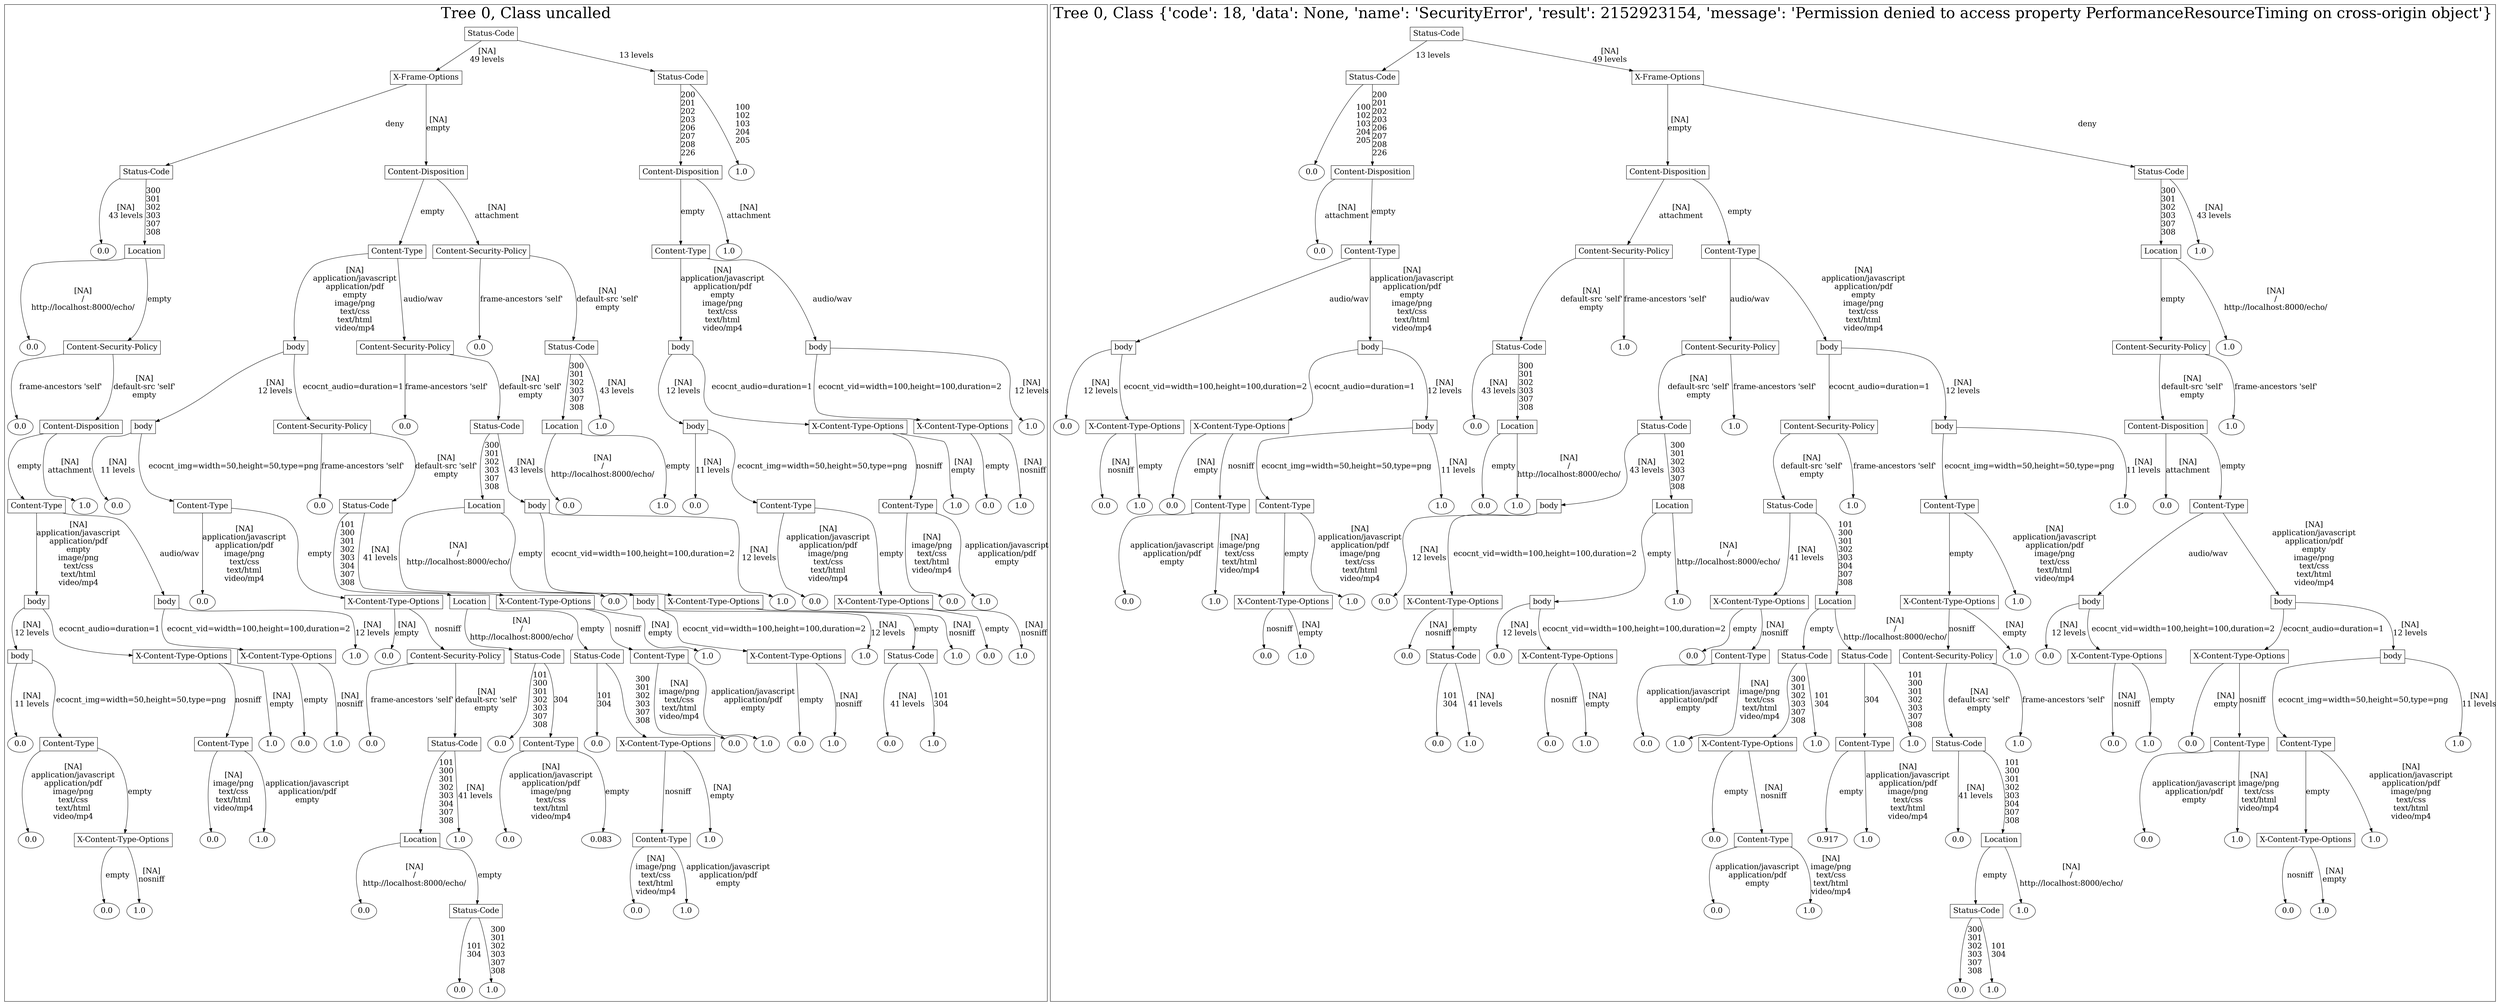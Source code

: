 /*
Generated by:
    http://https://github.com/h2oai/h2o-3/tree/master/h2o-genmodel/src/main/java/hex/genmodel/tools/PrintMojo.java
*/

/*
On a mac:

$ brew install graphviz
$ dot -Tpng file.gv -o file.png
$ open file.png
*/

digraph G {

subgraph cluster_0 {
/* Nodes */

/* Level 0 */
{
"SG_0_Node_0" [shape=box, fontsize=20, label="Status-Code"]
}

/* Level 1 */
{
"SG_0_Node_1" [shape=box, fontsize=20, label="X-Frame-Options"]
"SG_0_Node_2" [shape=box, fontsize=20, label="Status-Code"]
}

/* Level 2 */
{
"SG_0_Node_3" [shape=box, fontsize=20, label="Status-Code"]
"SG_0_Node_4" [shape=box, fontsize=20, label="Content-Disposition"]
"SG_0_Node_5" [shape=box, fontsize=20, label="Content-Disposition"]
"SG_0_Node_60" [fontsize=20, label="1.0"]
}

/* Level 3 */
{
"SG_0_Node_61" [fontsize=20, label="0.0"]
"SG_0_Node_7" [shape=box, fontsize=20, label="Location"]
"SG_0_Node_8" [shape=box, fontsize=20, label="Content-Type"]
"SG_0_Node_9" [shape=box, fontsize=20, label="Content-Security-Policy"]
"SG_0_Node_10" [shape=box, fontsize=20, label="Content-Type"]
"SG_0_Node_62" [fontsize=20, label="1.0"]
}

/* Level 4 */
{
"SG_0_Node_63" [fontsize=20, label="0.0"]
"SG_0_Node_11" [shape=box, fontsize=20, label="Content-Security-Policy"]
"SG_0_Node_12" [shape=box, fontsize=20, label="body"]
"SG_0_Node_13" [shape=box, fontsize=20, label="Content-Security-Policy"]
"SG_0_Node_64" [fontsize=20, label="0.0"]
"SG_0_Node_14" [shape=box, fontsize=20, label="Status-Code"]
"SG_0_Node_15" [shape=box, fontsize=20, label="body"]
"SG_0_Node_16" [shape=box, fontsize=20, label="body"]
}

/* Level 5 */
{
"SG_0_Node_65" [fontsize=20, label="0.0"]
"SG_0_Node_17" [shape=box, fontsize=20, label="Content-Disposition"]
"SG_0_Node_18" [shape=box, fontsize=20, label="body"]
"SG_0_Node_19" [shape=box, fontsize=20, label="Content-Security-Policy"]
"SG_0_Node_66" [fontsize=20, label="0.0"]
"SG_0_Node_20" [shape=box, fontsize=20, label="Status-Code"]
"SG_0_Node_21" [shape=box, fontsize=20, label="Location"]
"SG_0_Node_67" [fontsize=20, label="1.0"]
"SG_0_Node_22" [shape=box, fontsize=20, label="body"]
"SG_0_Node_23" [shape=box, fontsize=20, label="X-Content-Type-Options"]
"SG_0_Node_24" [shape=box, fontsize=20, label="X-Content-Type-Options"]
"SG_0_Node_68" [fontsize=20, label="1.0"]
}

/* Level 6 */
{
"SG_0_Node_25" [shape=box, fontsize=20, label="Content-Type"]
"SG_0_Node_69" [fontsize=20, label="1.0"]
"SG_0_Node_70" [fontsize=20, label="0.0"]
"SG_0_Node_27" [shape=box, fontsize=20, label="Content-Type"]
"SG_0_Node_71" [fontsize=20, label="0.0"]
"SG_0_Node_28" [shape=box, fontsize=20, label="Status-Code"]
"SG_0_Node_29" [shape=box, fontsize=20, label="Location"]
"SG_0_Node_30" [shape=box, fontsize=20, label="body"]
"SG_0_Node_72" [fontsize=20, label="0.0"]
"SG_0_Node_73" [fontsize=20, label="1.0"]
"SG_0_Node_74" [fontsize=20, label="0.0"]
"SG_0_Node_31" [shape=box, fontsize=20, label="Content-Type"]
"SG_0_Node_32" [shape=box, fontsize=20, label="Content-Type"]
"SG_0_Node_75" [fontsize=20, label="1.0"]
"SG_0_Node_76" [fontsize=20, label="0.0"]
"SG_0_Node_77" [fontsize=20, label="1.0"]
}

/* Level 7 */
{
"SG_0_Node_33" [shape=box, fontsize=20, label="body"]
"SG_0_Node_34" [shape=box, fontsize=20, label="body"]
"SG_0_Node_78" [fontsize=20, label="0.0"]
"SG_0_Node_35" [shape=box, fontsize=20, label="X-Content-Type-Options"]
"SG_0_Node_36" [shape=box, fontsize=20, label="Location"]
"SG_0_Node_37" [shape=box, fontsize=20, label="X-Content-Type-Options"]
"SG_0_Node_79" [fontsize=20, label="0.0"]
"SG_0_Node_38" [shape=box, fontsize=20, label="body"]
"SG_0_Node_39" [shape=box, fontsize=20, label="X-Content-Type-Options"]
"SG_0_Node_80" [fontsize=20, label="1.0"]
"SG_0_Node_81" [fontsize=20, label="0.0"]
"SG_0_Node_40" [shape=box, fontsize=20, label="X-Content-Type-Options"]
"SG_0_Node_82" [fontsize=20, label="0.0"]
"SG_0_Node_83" [fontsize=20, label="1.0"]
}

/* Level 8 */
{
"SG_0_Node_41" [shape=box, fontsize=20, label="body"]
"SG_0_Node_42" [shape=box, fontsize=20, label="X-Content-Type-Options"]
"SG_0_Node_43" [shape=box, fontsize=20, label="X-Content-Type-Options"]
"SG_0_Node_84" [fontsize=20, label="1.0"]
"SG_0_Node_85" [fontsize=20, label="0.0"]
"SG_0_Node_44" [shape=box, fontsize=20, label="Content-Security-Policy"]
"SG_0_Node_45" [shape=box, fontsize=20, label="Status-Code"]
"SG_0_Node_46" [shape=box, fontsize=20, label="Status-Code"]
"SG_0_Node_47" [shape=box, fontsize=20, label="Content-Type"]
"SG_0_Node_86" [fontsize=20, label="1.0"]
"SG_0_Node_48" [shape=box, fontsize=20, label="X-Content-Type-Options"]
"SG_0_Node_87" [fontsize=20, label="1.0"]
"SG_0_Node_49" [shape=box, fontsize=20, label="Status-Code"]
"SG_0_Node_88" [fontsize=20, label="1.0"]
"SG_0_Node_89" [fontsize=20, label="0.0"]
"SG_0_Node_90" [fontsize=20, label="1.0"]
}

/* Level 9 */
{
"SG_0_Node_91" [fontsize=20, label="0.0"]
"SG_0_Node_50" [shape=box, fontsize=20, label="Content-Type"]
"SG_0_Node_51" [shape=box, fontsize=20, label="Content-Type"]
"SG_0_Node_92" [fontsize=20, label="1.0"]
"SG_0_Node_93" [fontsize=20, label="0.0"]
"SG_0_Node_94" [fontsize=20, label="1.0"]
"SG_0_Node_95" [fontsize=20, label="0.0"]
"SG_0_Node_52" [shape=box, fontsize=20, label="Status-Code"]
"SG_0_Node_96" [fontsize=20, label="0.0"]
"SG_0_Node_53" [shape=box, fontsize=20, label="Content-Type"]
"SG_0_Node_97" [fontsize=20, label="0.0"]
"SG_0_Node_54" [shape=box, fontsize=20, label="X-Content-Type-Options"]
"SG_0_Node_98" [fontsize=20, label="0.0"]
"SG_0_Node_99" [fontsize=20, label="1.0"]
"SG_0_Node_100" [fontsize=20, label="0.0"]
"SG_0_Node_101" [fontsize=20, label="1.0"]
"SG_0_Node_102" [fontsize=20, label="0.0"]
"SG_0_Node_103" [fontsize=20, label="1.0"]
}

/* Level 10 */
{
"SG_0_Node_104" [fontsize=20, label="0.0"]
"SG_0_Node_55" [shape=box, fontsize=20, label="X-Content-Type-Options"]
"SG_0_Node_105" [fontsize=20, label="0.0"]
"SG_0_Node_106" [fontsize=20, label="1.0"]
"SG_0_Node_56" [shape=box, fontsize=20, label="Location"]
"SG_0_Node_107" [fontsize=20, label="1.0"]
"SG_0_Node_108" [fontsize=20, label="0.0"]
"SG_0_Node_109" [fontsize=20, label="0.083"]
"SG_0_Node_58" [shape=box, fontsize=20, label="Content-Type"]
"SG_0_Node_110" [fontsize=20, label="1.0"]
}

/* Level 11 */
{
"SG_0_Node_111" [fontsize=20, label="0.0"]
"SG_0_Node_112" [fontsize=20, label="1.0"]
"SG_0_Node_113" [fontsize=20, label="0.0"]
"SG_0_Node_59" [shape=box, fontsize=20, label="Status-Code"]
"SG_0_Node_114" [fontsize=20, label="0.0"]
"SG_0_Node_115" [fontsize=20, label="1.0"]
}

/* Level 12 */
{
"SG_0_Node_116" [fontsize=20, label="0.0"]
"SG_0_Node_117" [fontsize=20, label="1.0"]
}

/* Edges */
"SG_0_Node_0" -> "SG_0_Node_1" [fontsize=20, label="[NA]
49 levels
"]
"SG_0_Node_0" -> "SG_0_Node_2" [fontsize=20, label="13 levels
"]
"SG_0_Node_2" -> "SG_0_Node_5" [fontsize=20, label="200
201
202
203
206
207
208
226
"]
"SG_0_Node_2" -> "SG_0_Node_60" [fontsize=20, label="100
102
103
204
205
"]
"SG_0_Node_5" -> "SG_0_Node_10" [fontsize=20, label="empty
"]
"SG_0_Node_5" -> "SG_0_Node_62" [fontsize=20, label="[NA]
attachment
"]
"SG_0_Node_10" -> "SG_0_Node_15" [fontsize=20, label="[NA]
application/javascript
application/pdf
empty
image/png
text/css
text/html
video/mp4
"]
"SG_0_Node_10" -> "SG_0_Node_16" [fontsize=20, label="audio/wav
"]
"SG_0_Node_16" -> "SG_0_Node_24" [fontsize=20, label="ecocnt_vid=width=100,height=100,duration=2
"]
"SG_0_Node_16" -> "SG_0_Node_68" [fontsize=20, label="[NA]
12 levels
"]
"SG_0_Node_24" -> "SG_0_Node_76" [fontsize=20, label="empty
"]
"SG_0_Node_24" -> "SG_0_Node_77" [fontsize=20, label="[NA]
nosniff
"]
"SG_0_Node_15" -> "SG_0_Node_22" [fontsize=20, label="[NA]
12 levels
"]
"SG_0_Node_15" -> "SG_0_Node_23" [fontsize=20, label="ecocnt_audio=duration=1
"]
"SG_0_Node_23" -> "SG_0_Node_32" [fontsize=20, label="nosniff
"]
"SG_0_Node_23" -> "SG_0_Node_75" [fontsize=20, label="[NA]
empty
"]
"SG_0_Node_32" -> "SG_0_Node_82" [fontsize=20, label="[NA]
image/png
text/css
text/html
video/mp4
"]
"SG_0_Node_32" -> "SG_0_Node_83" [fontsize=20, label="application/javascript
application/pdf
empty
"]
"SG_0_Node_22" -> "SG_0_Node_74" [fontsize=20, label="[NA]
11 levels
"]
"SG_0_Node_22" -> "SG_0_Node_31" [fontsize=20, label="ecocnt_img=width=50,height=50,type=png
"]
"SG_0_Node_31" -> "SG_0_Node_81" [fontsize=20, label="[NA]
application/javascript
application/pdf
image/png
text/css
text/html
video/mp4
"]
"SG_0_Node_31" -> "SG_0_Node_40" [fontsize=20, label="empty
"]
"SG_0_Node_40" -> "SG_0_Node_89" [fontsize=20, label="empty
"]
"SG_0_Node_40" -> "SG_0_Node_90" [fontsize=20, label="[NA]
nosniff
"]
"SG_0_Node_1" -> "SG_0_Node_3" [fontsize=20, label="deny
"]
"SG_0_Node_1" -> "SG_0_Node_4" [fontsize=20, label="[NA]
empty
"]
"SG_0_Node_4" -> "SG_0_Node_8" [fontsize=20, label="empty
"]
"SG_0_Node_4" -> "SG_0_Node_9" [fontsize=20, label="[NA]
attachment
"]
"SG_0_Node_9" -> "SG_0_Node_64" [fontsize=20, label="frame-ancestors 'self'
"]
"SG_0_Node_9" -> "SG_0_Node_14" [fontsize=20, label="[NA]
default-src 'self'
empty
"]
"SG_0_Node_14" -> "SG_0_Node_21" [fontsize=20, label="300
301
302
303
307
308
"]
"SG_0_Node_14" -> "SG_0_Node_67" [fontsize=20, label="[NA]
43 levels
"]
"SG_0_Node_21" -> "SG_0_Node_72" [fontsize=20, label="[NA]
/
http://localhost:8000/echo/
"]
"SG_0_Node_21" -> "SG_0_Node_73" [fontsize=20, label="empty
"]
"SG_0_Node_8" -> "SG_0_Node_12" [fontsize=20, label="[NA]
application/javascript
application/pdf
empty
image/png
text/css
text/html
video/mp4
"]
"SG_0_Node_8" -> "SG_0_Node_13" [fontsize=20, label="audio/wav
"]
"SG_0_Node_13" -> "SG_0_Node_66" [fontsize=20, label="frame-ancestors 'self'
"]
"SG_0_Node_13" -> "SG_0_Node_20" [fontsize=20, label="[NA]
default-src 'self'
empty
"]
"SG_0_Node_20" -> "SG_0_Node_29" [fontsize=20, label="300
301
302
303
307
308
"]
"SG_0_Node_20" -> "SG_0_Node_30" [fontsize=20, label="[NA]
43 levels
"]
"SG_0_Node_30" -> "SG_0_Node_39" [fontsize=20, label="ecocnt_vid=width=100,height=100,duration=2
"]
"SG_0_Node_30" -> "SG_0_Node_80" [fontsize=20, label="[NA]
12 levels
"]
"SG_0_Node_39" -> "SG_0_Node_49" [fontsize=20, label="empty
"]
"SG_0_Node_39" -> "SG_0_Node_88" [fontsize=20, label="[NA]
nosniff
"]
"SG_0_Node_49" -> "SG_0_Node_102" [fontsize=20, label="[NA]
41 levels
"]
"SG_0_Node_49" -> "SG_0_Node_103" [fontsize=20, label="101
304
"]
"SG_0_Node_29" -> "SG_0_Node_79" [fontsize=20, label="[NA]
/
http://localhost:8000/echo/
"]
"SG_0_Node_29" -> "SG_0_Node_38" [fontsize=20, label="empty
"]
"SG_0_Node_38" -> "SG_0_Node_48" [fontsize=20, label="ecocnt_vid=width=100,height=100,duration=2
"]
"SG_0_Node_38" -> "SG_0_Node_87" [fontsize=20, label="[NA]
12 levels
"]
"SG_0_Node_48" -> "SG_0_Node_100" [fontsize=20, label="empty
"]
"SG_0_Node_48" -> "SG_0_Node_101" [fontsize=20, label="[NA]
nosniff
"]
"SG_0_Node_12" -> "SG_0_Node_18" [fontsize=20, label="[NA]
12 levels
"]
"SG_0_Node_12" -> "SG_0_Node_19" [fontsize=20, label="ecocnt_audio=duration=1
"]
"SG_0_Node_19" -> "SG_0_Node_71" [fontsize=20, label="frame-ancestors 'self'
"]
"SG_0_Node_19" -> "SG_0_Node_28" [fontsize=20, label="[NA]
default-src 'self'
empty
"]
"SG_0_Node_28" -> "SG_0_Node_36" [fontsize=20, label="101
300
301
302
303
304
307
308
"]
"SG_0_Node_28" -> "SG_0_Node_37" [fontsize=20, label="[NA]
41 levels
"]
"SG_0_Node_37" -> "SG_0_Node_47" [fontsize=20, label="nosniff
"]
"SG_0_Node_37" -> "SG_0_Node_86" [fontsize=20, label="[NA]
empty
"]
"SG_0_Node_47" -> "SG_0_Node_98" [fontsize=20, label="[NA]
image/png
text/css
text/html
video/mp4
"]
"SG_0_Node_47" -> "SG_0_Node_99" [fontsize=20, label="application/javascript
application/pdf
empty
"]
"SG_0_Node_36" -> "SG_0_Node_45" [fontsize=20, label="[NA]
/
http://localhost:8000/echo/
"]
"SG_0_Node_36" -> "SG_0_Node_46" [fontsize=20, label="empty
"]
"SG_0_Node_46" -> "SG_0_Node_97" [fontsize=20, label="101
304
"]
"SG_0_Node_46" -> "SG_0_Node_54" [fontsize=20, label="300
301
302
303
307
308
"]
"SG_0_Node_54" -> "SG_0_Node_58" [fontsize=20, label="nosniff
"]
"SG_0_Node_54" -> "SG_0_Node_110" [fontsize=20, label="[NA]
empty
"]
"SG_0_Node_58" -> "SG_0_Node_114" [fontsize=20, label="[NA]
image/png
text/css
text/html
video/mp4
"]
"SG_0_Node_58" -> "SG_0_Node_115" [fontsize=20, label="application/javascript
application/pdf
empty
"]
"SG_0_Node_45" -> "SG_0_Node_96" [fontsize=20, label="101
300
301
302
303
307
308
"]
"SG_0_Node_45" -> "SG_0_Node_53" [fontsize=20, label="304
"]
"SG_0_Node_53" -> "SG_0_Node_108" [fontsize=20, label="[NA]
application/javascript
application/pdf
image/png
text/css
text/html
video/mp4
"]
"SG_0_Node_53" -> "SG_0_Node_109" [fontsize=20, label="empty
"]
"SG_0_Node_18" -> "SG_0_Node_70" [fontsize=20, label="[NA]
11 levels
"]
"SG_0_Node_18" -> "SG_0_Node_27" [fontsize=20, label="ecocnt_img=width=50,height=50,type=png
"]
"SG_0_Node_27" -> "SG_0_Node_78" [fontsize=20, label="[NA]
application/javascript
application/pdf
image/png
text/css
text/html
video/mp4
"]
"SG_0_Node_27" -> "SG_0_Node_35" [fontsize=20, label="empty
"]
"SG_0_Node_35" -> "SG_0_Node_85" [fontsize=20, label="[NA]
empty
"]
"SG_0_Node_35" -> "SG_0_Node_44" [fontsize=20, label="nosniff
"]
"SG_0_Node_44" -> "SG_0_Node_95" [fontsize=20, label="frame-ancestors 'self'
"]
"SG_0_Node_44" -> "SG_0_Node_52" [fontsize=20, label="[NA]
default-src 'self'
empty
"]
"SG_0_Node_52" -> "SG_0_Node_56" [fontsize=20, label="101
300
301
302
303
304
307
308
"]
"SG_0_Node_52" -> "SG_0_Node_107" [fontsize=20, label="[NA]
41 levels
"]
"SG_0_Node_56" -> "SG_0_Node_113" [fontsize=20, label="[NA]
/
http://localhost:8000/echo/
"]
"SG_0_Node_56" -> "SG_0_Node_59" [fontsize=20, label="empty
"]
"SG_0_Node_59" -> "SG_0_Node_116" [fontsize=20, label="101
304
"]
"SG_0_Node_59" -> "SG_0_Node_117" [fontsize=20, label="300
301
302
303
307
308
"]
"SG_0_Node_3" -> "SG_0_Node_61" [fontsize=20, label="[NA]
43 levels
"]
"SG_0_Node_3" -> "SG_0_Node_7" [fontsize=20, label="300
301
302
303
307
308
"]
"SG_0_Node_7" -> "SG_0_Node_63" [fontsize=20, label="[NA]
/
http://localhost:8000/echo/
"]
"SG_0_Node_7" -> "SG_0_Node_11" [fontsize=20, label="empty
"]
"SG_0_Node_11" -> "SG_0_Node_65" [fontsize=20, label="frame-ancestors 'self'
"]
"SG_0_Node_11" -> "SG_0_Node_17" [fontsize=20, label="[NA]
default-src 'self'
empty
"]
"SG_0_Node_17" -> "SG_0_Node_25" [fontsize=20, label="empty
"]
"SG_0_Node_17" -> "SG_0_Node_69" [fontsize=20, label="[NA]
attachment
"]
"SG_0_Node_25" -> "SG_0_Node_33" [fontsize=20, label="[NA]
application/javascript
application/pdf
empty
image/png
text/css
text/html
video/mp4
"]
"SG_0_Node_25" -> "SG_0_Node_34" [fontsize=20, label="audio/wav
"]
"SG_0_Node_34" -> "SG_0_Node_43" [fontsize=20, label="ecocnt_vid=width=100,height=100,duration=2
"]
"SG_0_Node_34" -> "SG_0_Node_84" [fontsize=20, label="[NA]
12 levels
"]
"SG_0_Node_43" -> "SG_0_Node_93" [fontsize=20, label="empty
"]
"SG_0_Node_43" -> "SG_0_Node_94" [fontsize=20, label="[NA]
nosniff
"]
"SG_0_Node_33" -> "SG_0_Node_41" [fontsize=20, label="[NA]
12 levels
"]
"SG_0_Node_33" -> "SG_0_Node_42" [fontsize=20, label="ecocnt_audio=duration=1
"]
"SG_0_Node_42" -> "SG_0_Node_51" [fontsize=20, label="nosniff
"]
"SG_0_Node_42" -> "SG_0_Node_92" [fontsize=20, label="[NA]
empty
"]
"SG_0_Node_51" -> "SG_0_Node_105" [fontsize=20, label="[NA]
image/png
text/css
text/html
video/mp4
"]
"SG_0_Node_51" -> "SG_0_Node_106" [fontsize=20, label="application/javascript
application/pdf
empty
"]
"SG_0_Node_41" -> "SG_0_Node_91" [fontsize=20, label="[NA]
11 levels
"]
"SG_0_Node_41" -> "SG_0_Node_50" [fontsize=20, label="ecocnt_img=width=50,height=50,type=png
"]
"SG_0_Node_50" -> "SG_0_Node_104" [fontsize=20, label="[NA]
application/javascript
application/pdf
image/png
text/css
text/html
video/mp4
"]
"SG_0_Node_50" -> "SG_0_Node_55" [fontsize=20, label="empty
"]
"SG_0_Node_55" -> "SG_0_Node_111" [fontsize=20, label="empty
"]
"SG_0_Node_55" -> "SG_0_Node_112" [fontsize=20, label="[NA]
nosniff
"]

fontsize=40
label="Tree 0, Class uncalled"
}

subgraph cluster_1 {
/* Nodes */

/* Level 0 */
{
"SG_1_Node_0" [shape=box, fontsize=20, label="Status-Code"]
}

/* Level 1 */
{
"SG_1_Node_1" [shape=box, fontsize=20, label="Status-Code"]
"SG_1_Node_2" [shape=box, fontsize=20, label="X-Frame-Options"]
}

/* Level 2 */
{
"SG_1_Node_60" [fontsize=20, label="0.0"]
"SG_1_Node_3" [shape=box, fontsize=20, label="Content-Disposition"]
"SG_1_Node_4" [shape=box, fontsize=20, label="Content-Disposition"]
"SG_1_Node_5" [shape=box, fontsize=20, label="Status-Code"]
}

/* Level 3 */
{
"SG_1_Node_61" [fontsize=20, label="0.0"]
"SG_1_Node_6" [shape=box, fontsize=20, label="Content-Type"]
"SG_1_Node_7" [shape=box, fontsize=20, label="Content-Security-Policy"]
"SG_1_Node_8" [shape=box, fontsize=20, label="Content-Type"]
"SG_1_Node_9" [shape=box, fontsize=20, label="Location"]
"SG_1_Node_62" [fontsize=20, label="1.0"]
}

/* Level 4 */
{
"SG_1_Node_11" [shape=box, fontsize=20, label="body"]
"SG_1_Node_12" [shape=box, fontsize=20, label="body"]
"SG_1_Node_13" [shape=box, fontsize=20, label="Status-Code"]
"SG_1_Node_63" [fontsize=20, label="1.0"]
"SG_1_Node_14" [shape=box, fontsize=20, label="Content-Security-Policy"]
"SG_1_Node_15" [shape=box, fontsize=20, label="body"]
"SG_1_Node_16" [shape=box, fontsize=20, label="Content-Security-Policy"]
"SG_1_Node_64" [fontsize=20, label="1.0"]
}

/* Level 5 */
{
"SG_1_Node_65" [fontsize=20, label="0.0"]
"SG_1_Node_17" [shape=box, fontsize=20, label="X-Content-Type-Options"]
"SG_1_Node_18" [shape=box, fontsize=20, label="X-Content-Type-Options"]
"SG_1_Node_19" [shape=box, fontsize=20, label="body"]
"SG_1_Node_66" [fontsize=20, label="0.0"]
"SG_1_Node_20" [shape=box, fontsize=20, label="Location"]
"SG_1_Node_21" [shape=box, fontsize=20, label="Status-Code"]
"SG_1_Node_67" [fontsize=20, label="1.0"]
"SG_1_Node_22" [shape=box, fontsize=20, label="Content-Security-Policy"]
"SG_1_Node_23" [shape=box, fontsize=20, label="body"]
"SG_1_Node_24" [shape=box, fontsize=20, label="Content-Disposition"]
"SG_1_Node_68" [fontsize=20, label="1.0"]
}

/* Level 6 */
{
"SG_1_Node_69" [fontsize=20, label="0.0"]
"SG_1_Node_70" [fontsize=20, label="1.0"]
"SG_1_Node_71" [fontsize=20, label="0.0"]
"SG_1_Node_25" [shape=box, fontsize=20, label="Content-Type"]
"SG_1_Node_26" [shape=box, fontsize=20, label="Content-Type"]
"SG_1_Node_72" [fontsize=20, label="1.0"]
"SG_1_Node_73" [fontsize=20, label="0.0"]
"SG_1_Node_74" [fontsize=20, label="1.0"]
"SG_1_Node_27" [shape=box, fontsize=20, label="body"]
"SG_1_Node_28" [shape=box, fontsize=20, label="Location"]
"SG_1_Node_29" [shape=box, fontsize=20, label="Status-Code"]
"SG_1_Node_75" [fontsize=20, label="1.0"]
"SG_1_Node_30" [shape=box, fontsize=20, label="Content-Type"]
"SG_1_Node_76" [fontsize=20, label="1.0"]
"SG_1_Node_77" [fontsize=20, label="0.0"]
"SG_1_Node_32" [shape=box, fontsize=20, label="Content-Type"]
}

/* Level 7 */
{
"SG_1_Node_78" [fontsize=20, label="0.0"]
"SG_1_Node_79" [fontsize=20, label="1.0"]
"SG_1_Node_33" [shape=box, fontsize=20, label="X-Content-Type-Options"]
"SG_1_Node_80" [fontsize=20, label="1.0"]
"SG_1_Node_81" [fontsize=20, label="0.0"]
"SG_1_Node_34" [shape=box, fontsize=20, label="X-Content-Type-Options"]
"SG_1_Node_35" [shape=box, fontsize=20, label="body"]
"SG_1_Node_82" [fontsize=20, label="1.0"]
"SG_1_Node_36" [shape=box, fontsize=20, label="X-Content-Type-Options"]
"SG_1_Node_37" [shape=box, fontsize=20, label="Location"]
"SG_1_Node_38" [shape=box, fontsize=20, label="X-Content-Type-Options"]
"SG_1_Node_83" [fontsize=20, label="1.0"]
"SG_1_Node_39" [shape=box, fontsize=20, label="body"]
"SG_1_Node_40" [shape=box, fontsize=20, label="body"]
}

/* Level 8 */
{
"SG_1_Node_84" [fontsize=20, label="0.0"]
"SG_1_Node_85" [fontsize=20, label="1.0"]
"SG_1_Node_86" [fontsize=20, label="0.0"]
"SG_1_Node_41" [shape=box, fontsize=20, label="Status-Code"]
"SG_1_Node_87" [fontsize=20, label="0.0"]
"SG_1_Node_42" [shape=box, fontsize=20, label="X-Content-Type-Options"]
"SG_1_Node_88" [fontsize=20, label="0.0"]
"SG_1_Node_43" [shape=box, fontsize=20, label="Content-Type"]
"SG_1_Node_44" [shape=box, fontsize=20, label="Status-Code"]
"SG_1_Node_45" [shape=box, fontsize=20, label="Status-Code"]
"SG_1_Node_46" [shape=box, fontsize=20, label="Content-Security-Policy"]
"SG_1_Node_89" [fontsize=20, label="1.0"]
"SG_1_Node_90" [fontsize=20, label="0.0"]
"SG_1_Node_47" [shape=box, fontsize=20, label="X-Content-Type-Options"]
"SG_1_Node_48" [shape=box, fontsize=20, label="X-Content-Type-Options"]
"SG_1_Node_49" [shape=box, fontsize=20, label="body"]
}

/* Level 9 */
{
"SG_1_Node_91" [fontsize=20, label="0.0"]
"SG_1_Node_92" [fontsize=20, label="1.0"]
"SG_1_Node_93" [fontsize=20, label="0.0"]
"SG_1_Node_94" [fontsize=20, label="1.0"]
"SG_1_Node_95" [fontsize=20, label="0.0"]
"SG_1_Node_96" [fontsize=20, label="1.0"]
"SG_1_Node_50" [shape=box, fontsize=20, label="X-Content-Type-Options"]
"SG_1_Node_97" [fontsize=20, label="1.0"]
"SG_1_Node_51" [shape=box, fontsize=20, label="Content-Type"]
"SG_1_Node_98" [fontsize=20, label="1.0"]
"SG_1_Node_52" [shape=box, fontsize=20, label="Status-Code"]
"SG_1_Node_99" [fontsize=20, label="1.0"]
"SG_1_Node_100" [fontsize=20, label="0.0"]
"SG_1_Node_101" [fontsize=20, label="1.0"]
"SG_1_Node_102" [fontsize=20, label="0.0"]
"SG_1_Node_53" [shape=box, fontsize=20, label="Content-Type"]
"SG_1_Node_54" [shape=box, fontsize=20, label="Content-Type"]
"SG_1_Node_103" [fontsize=20, label="1.0"]
}

/* Level 10 */
{
"SG_1_Node_104" [fontsize=20, label="0.0"]
"SG_1_Node_55" [shape=box, fontsize=20, label="Content-Type"]
"SG_1_Node_105" [fontsize=20, label="0.917"]
"SG_1_Node_106" [fontsize=20, label="1.0"]
"SG_1_Node_107" [fontsize=20, label="0.0"]
"SG_1_Node_57" [shape=box, fontsize=20, label="Location"]
"SG_1_Node_108" [fontsize=20, label="0.0"]
"SG_1_Node_109" [fontsize=20, label="1.0"]
"SG_1_Node_58" [shape=box, fontsize=20, label="X-Content-Type-Options"]
"SG_1_Node_110" [fontsize=20, label="1.0"]
}

/* Level 11 */
{
"SG_1_Node_111" [fontsize=20, label="0.0"]
"SG_1_Node_112" [fontsize=20, label="1.0"]
"SG_1_Node_59" [shape=box, fontsize=20, label="Status-Code"]
"SG_1_Node_113" [fontsize=20, label="1.0"]
"SG_1_Node_114" [fontsize=20, label="0.0"]
"SG_1_Node_115" [fontsize=20, label="1.0"]
}

/* Level 12 */
{
"SG_1_Node_116" [fontsize=20, label="0.0"]
"SG_1_Node_117" [fontsize=20, label="1.0"]
}

/* Edges */
"SG_1_Node_0" -> "SG_1_Node_1" [fontsize=20, label="13 levels
"]
"SG_1_Node_0" -> "SG_1_Node_2" [fontsize=20, label="[NA]
49 levels
"]
"SG_1_Node_2" -> "SG_1_Node_4" [fontsize=20, label="[NA]
empty
"]
"SG_1_Node_2" -> "SG_1_Node_5" [fontsize=20, label="deny
"]
"SG_1_Node_5" -> "SG_1_Node_9" [fontsize=20, label="300
301
302
303
307
308
"]
"SG_1_Node_5" -> "SG_1_Node_62" [fontsize=20, label="[NA]
43 levels
"]
"SG_1_Node_9" -> "SG_1_Node_16" [fontsize=20, label="empty
"]
"SG_1_Node_9" -> "SG_1_Node_64" [fontsize=20, label="[NA]
/
http://localhost:8000/echo/
"]
"SG_1_Node_16" -> "SG_1_Node_24" [fontsize=20, label="[NA]
default-src 'self'
empty
"]
"SG_1_Node_16" -> "SG_1_Node_68" [fontsize=20, label="frame-ancestors 'self'
"]
"SG_1_Node_24" -> "SG_1_Node_77" [fontsize=20, label="[NA]
attachment
"]
"SG_1_Node_24" -> "SG_1_Node_32" [fontsize=20, label="empty
"]
"SG_1_Node_32" -> "SG_1_Node_39" [fontsize=20, label="audio/wav
"]
"SG_1_Node_32" -> "SG_1_Node_40" [fontsize=20, label="[NA]
application/javascript
application/pdf
empty
image/png
text/css
text/html
video/mp4
"]
"SG_1_Node_40" -> "SG_1_Node_48" [fontsize=20, label="ecocnt_audio=duration=1
"]
"SG_1_Node_40" -> "SG_1_Node_49" [fontsize=20, label="[NA]
12 levels
"]
"SG_1_Node_49" -> "SG_1_Node_54" [fontsize=20, label="ecocnt_img=width=50,height=50,type=png
"]
"SG_1_Node_49" -> "SG_1_Node_103" [fontsize=20, label="[NA]
11 levels
"]
"SG_1_Node_54" -> "SG_1_Node_58" [fontsize=20, label="empty
"]
"SG_1_Node_54" -> "SG_1_Node_110" [fontsize=20, label="[NA]
application/javascript
application/pdf
image/png
text/css
text/html
video/mp4
"]
"SG_1_Node_58" -> "SG_1_Node_114" [fontsize=20, label="nosniff
"]
"SG_1_Node_58" -> "SG_1_Node_115" [fontsize=20, label="[NA]
empty
"]
"SG_1_Node_48" -> "SG_1_Node_102" [fontsize=20, label="[NA]
empty
"]
"SG_1_Node_48" -> "SG_1_Node_53" [fontsize=20, label="nosniff
"]
"SG_1_Node_53" -> "SG_1_Node_108" [fontsize=20, label="application/javascript
application/pdf
empty
"]
"SG_1_Node_53" -> "SG_1_Node_109" [fontsize=20, label="[NA]
image/png
text/css
text/html
video/mp4
"]
"SG_1_Node_39" -> "SG_1_Node_90" [fontsize=20, label="[NA]
12 levels
"]
"SG_1_Node_39" -> "SG_1_Node_47" [fontsize=20, label="ecocnt_vid=width=100,height=100,duration=2
"]
"SG_1_Node_47" -> "SG_1_Node_100" [fontsize=20, label="[NA]
nosniff
"]
"SG_1_Node_47" -> "SG_1_Node_101" [fontsize=20, label="empty
"]
"SG_1_Node_4" -> "SG_1_Node_7" [fontsize=20, label="[NA]
attachment
"]
"SG_1_Node_4" -> "SG_1_Node_8" [fontsize=20, label="empty
"]
"SG_1_Node_8" -> "SG_1_Node_14" [fontsize=20, label="audio/wav
"]
"SG_1_Node_8" -> "SG_1_Node_15" [fontsize=20, label="[NA]
application/javascript
application/pdf
empty
image/png
text/css
text/html
video/mp4
"]
"SG_1_Node_15" -> "SG_1_Node_22" [fontsize=20, label="ecocnt_audio=duration=1
"]
"SG_1_Node_15" -> "SG_1_Node_23" [fontsize=20, label="[NA]
12 levels
"]
"SG_1_Node_23" -> "SG_1_Node_30" [fontsize=20, label="ecocnt_img=width=50,height=50,type=png
"]
"SG_1_Node_23" -> "SG_1_Node_76" [fontsize=20, label="[NA]
11 levels
"]
"SG_1_Node_30" -> "SG_1_Node_38" [fontsize=20, label="empty
"]
"SG_1_Node_30" -> "SG_1_Node_83" [fontsize=20, label="[NA]
application/javascript
application/pdf
image/png
text/css
text/html
video/mp4
"]
"SG_1_Node_38" -> "SG_1_Node_46" [fontsize=20, label="nosniff
"]
"SG_1_Node_38" -> "SG_1_Node_89" [fontsize=20, label="[NA]
empty
"]
"SG_1_Node_46" -> "SG_1_Node_52" [fontsize=20, label="[NA]
default-src 'self'
empty
"]
"SG_1_Node_46" -> "SG_1_Node_99" [fontsize=20, label="frame-ancestors 'self'
"]
"SG_1_Node_52" -> "SG_1_Node_107" [fontsize=20, label="[NA]
41 levels
"]
"SG_1_Node_52" -> "SG_1_Node_57" [fontsize=20, label="101
300
301
302
303
304
307
308
"]
"SG_1_Node_57" -> "SG_1_Node_59" [fontsize=20, label="empty
"]
"SG_1_Node_57" -> "SG_1_Node_113" [fontsize=20, label="[NA]
/
http://localhost:8000/echo/
"]
"SG_1_Node_59" -> "SG_1_Node_116" [fontsize=20, label="300
301
302
303
307
308
"]
"SG_1_Node_59" -> "SG_1_Node_117" [fontsize=20, label="101
304
"]
"SG_1_Node_22" -> "SG_1_Node_29" [fontsize=20, label="[NA]
default-src 'self'
empty
"]
"SG_1_Node_22" -> "SG_1_Node_75" [fontsize=20, label="frame-ancestors 'self'
"]
"SG_1_Node_29" -> "SG_1_Node_36" [fontsize=20, label="[NA]
41 levels
"]
"SG_1_Node_29" -> "SG_1_Node_37" [fontsize=20, label="101
300
301
302
303
304
307
308
"]
"SG_1_Node_37" -> "SG_1_Node_44" [fontsize=20, label="empty
"]
"SG_1_Node_37" -> "SG_1_Node_45" [fontsize=20, label="[NA]
/
http://localhost:8000/echo/
"]
"SG_1_Node_45" -> "SG_1_Node_51" [fontsize=20, label="304
"]
"SG_1_Node_45" -> "SG_1_Node_98" [fontsize=20, label="101
300
301
302
303
307
308
"]
"SG_1_Node_51" -> "SG_1_Node_105" [fontsize=20, label="empty
"]
"SG_1_Node_51" -> "SG_1_Node_106" [fontsize=20, label="[NA]
application/javascript
application/pdf
image/png
text/css
text/html
video/mp4
"]
"SG_1_Node_44" -> "SG_1_Node_50" [fontsize=20, label="300
301
302
303
307
308
"]
"SG_1_Node_44" -> "SG_1_Node_97" [fontsize=20, label="101
304
"]
"SG_1_Node_50" -> "SG_1_Node_104" [fontsize=20, label="empty
"]
"SG_1_Node_50" -> "SG_1_Node_55" [fontsize=20, label="[NA]
nosniff
"]
"SG_1_Node_55" -> "SG_1_Node_111" [fontsize=20, label="application/javascript
application/pdf
empty
"]
"SG_1_Node_55" -> "SG_1_Node_112" [fontsize=20, label="[NA]
image/png
text/css
text/html
video/mp4
"]
"SG_1_Node_36" -> "SG_1_Node_88" [fontsize=20, label="empty
"]
"SG_1_Node_36" -> "SG_1_Node_43" [fontsize=20, label="[NA]
nosniff
"]
"SG_1_Node_43" -> "SG_1_Node_95" [fontsize=20, label="application/javascript
application/pdf
empty
"]
"SG_1_Node_43" -> "SG_1_Node_96" [fontsize=20, label="[NA]
image/png
text/css
text/html
video/mp4
"]
"SG_1_Node_14" -> "SG_1_Node_21" [fontsize=20, label="[NA]
default-src 'self'
empty
"]
"SG_1_Node_14" -> "SG_1_Node_67" [fontsize=20, label="frame-ancestors 'self'
"]
"SG_1_Node_21" -> "SG_1_Node_27" [fontsize=20, label="[NA]
43 levels
"]
"SG_1_Node_21" -> "SG_1_Node_28" [fontsize=20, label="300
301
302
303
307
308
"]
"SG_1_Node_28" -> "SG_1_Node_35" [fontsize=20, label="empty
"]
"SG_1_Node_28" -> "SG_1_Node_82" [fontsize=20, label="[NA]
/
http://localhost:8000/echo/
"]
"SG_1_Node_35" -> "SG_1_Node_87" [fontsize=20, label="[NA]
12 levels
"]
"SG_1_Node_35" -> "SG_1_Node_42" [fontsize=20, label="ecocnt_vid=width=100,height=100,duration=2
"]
"SG_1_Node_42" -> "SG_1_Node_93" [fontsize=20, label="nosniff
"]
"SG_1_Node_42" -> "SG_1_Node_94" [fontsize=20, label="[NA]
empty
"]
"SG_1_Node_27" -> "SG_1_Node_81" [fontsize=20, label="[NA]
12 levels
"]
"SG_1_Node_27" -> "SG_1_Node_34" [fontsize=20, label="ecocnt_vid=width=100,height=100,duration=2
"]
"SG_1_Node_34" -> "SG_1_Node_86" [fontsize=20, label="[NA]
nosniff
"]
"SG_1_Node_34" -> "SG_1_Node_41" [fontsize=20, label="empty
"]
"SG_1_Node_41" -> "SG_1_Node_91" [fontsize=20, label="101
304
"]
"SG_1_Node_41" -> "SG_1_Node_92" [fontsize=20, label="[NA]
41 levels
"]
"SG_1_Node_7" -> "SG_1_Node_13" [fontsize=20, label="[NA]
default-src 'self'
empty
"]
"SG_1_Node_7" -> "SG_1_Node_63" [fontsize=20, label="frame-ancestors 'self'
"]
"SG_1_Node_13" -> "SG_1_Node_66" [fontsize=20, label="[NA]
43 levels
"]
"SG_1_Node_13" -> "SG_1_Node_20" [fontsize=20, label="300
301
302
303
307
308
"]
"SG_1_Node_20" -> "SG_1_Node_73" [fontsize=20, label="empty
"]
"SG_1_Node_20" -> "SG_1_Node_74" [fontsize=20, label="[NA]
/
http://localhost:8000/echo/
"]
"SG_1_Node_1" -> "SG_1_Node_60" [fontsize=20, label="100
102
103
204
205
"]
"SG_1_Node_1" -> "SG_1_Node_3" [fontsize=20, label="200
201
202
203
206
207
208
226
"]
"SG_1_Node_3" -> "SG_1_Node_61" [fontsize=20, label="[NA]
attachment
"]
"SG_1_Node_3" -> "SG_1_Node_6" [fontsize=20, label="empty
"]
"SG_1_Node_6" -> "SG_1_Node_11" [fontsize=20, label="audio/wav
"]
"SG_1_Node_6" -> "SG_1_Node_12" [fontsize=20, label="[NA]
application/javascript
application/pdf
empty
image/png
text/css
text/html
video/mp4
"]
"SG_1_Node_12" -> "SG_1_Node_18" [fontsize=20, label="ecocnt_audio=duration=1
"]
"SG_1_Node_12" -> "SG_1_Node_19" [fontsize=20, label="[NA]
12 levels
"]
"SG_1_Node_19" -> "SG_1_Node_26" [fontsize=20, label="ecocnt_img=width=50,height=50,type=png
"]
"SG_1_Node_19" -> "SG_1_Node_72" [fontsize=20, label="[NA]
11 levels
"]
"SG_1_Node_26" -> "SG_1_Node_33" [fontsize=20, label="empty
"]
"SG_1_Node_26" -> "SG_1_Node_80" [fontsize=20, label="[NA]
application/javascript
application/pdf
image/png
text/css
text/html
video/mp4
"]
"SG_1_Node_33" -> "SG_1_Node_84" [fontsize=20, label="nosniff
"]
"SG_1_Node_33" -> "SG_1_Node_85" [fontsize=20, label="[NA]
empty
"]
"SG_1_Node_18" -> "SG_1_Node_71" [fontsize=20, label="[NA]
empty
"]
"SG_1_Node_18" -> "SG_1_Node_25" [fontsize=20, label="nosniff
"]
"SG_1_Node_25" -> "SG_1_Node_78" [fontsize=20, label="application/javascript
application/pdf
empty
"]
"SG_1_Node_25" -> "SG_1_Node_79" [fontsize=20, label="[NA]
image/png
text/css
text/html
video/mp4
"]
"SG_1_Node_11" -> "SG_1_Node_65" [fontsize=20, label="[NA]
12 levels
"]
"SG_1_Node_11" -> "SG_1_Node_17" [fontsize=20, label="ecocnt_vid=width=100,height=100,duration=2
"]
"SG_1_Node_17" -> "SG_1_Node_69" [fontsize=20, label="[NA]
nosniff
"]
"SG_1_Node_17" -> "SG_1_Node_70" [fontsize=20, label="empty
"]

fontsize=40
label="Tree 0, Class {'code': 18, 'data': None, 'name': 'SecurityError', 'result': 2152923154, 'message': 'Permission denied to access property PerformanceResourceTiming on cross-origin object'}"
}

}


